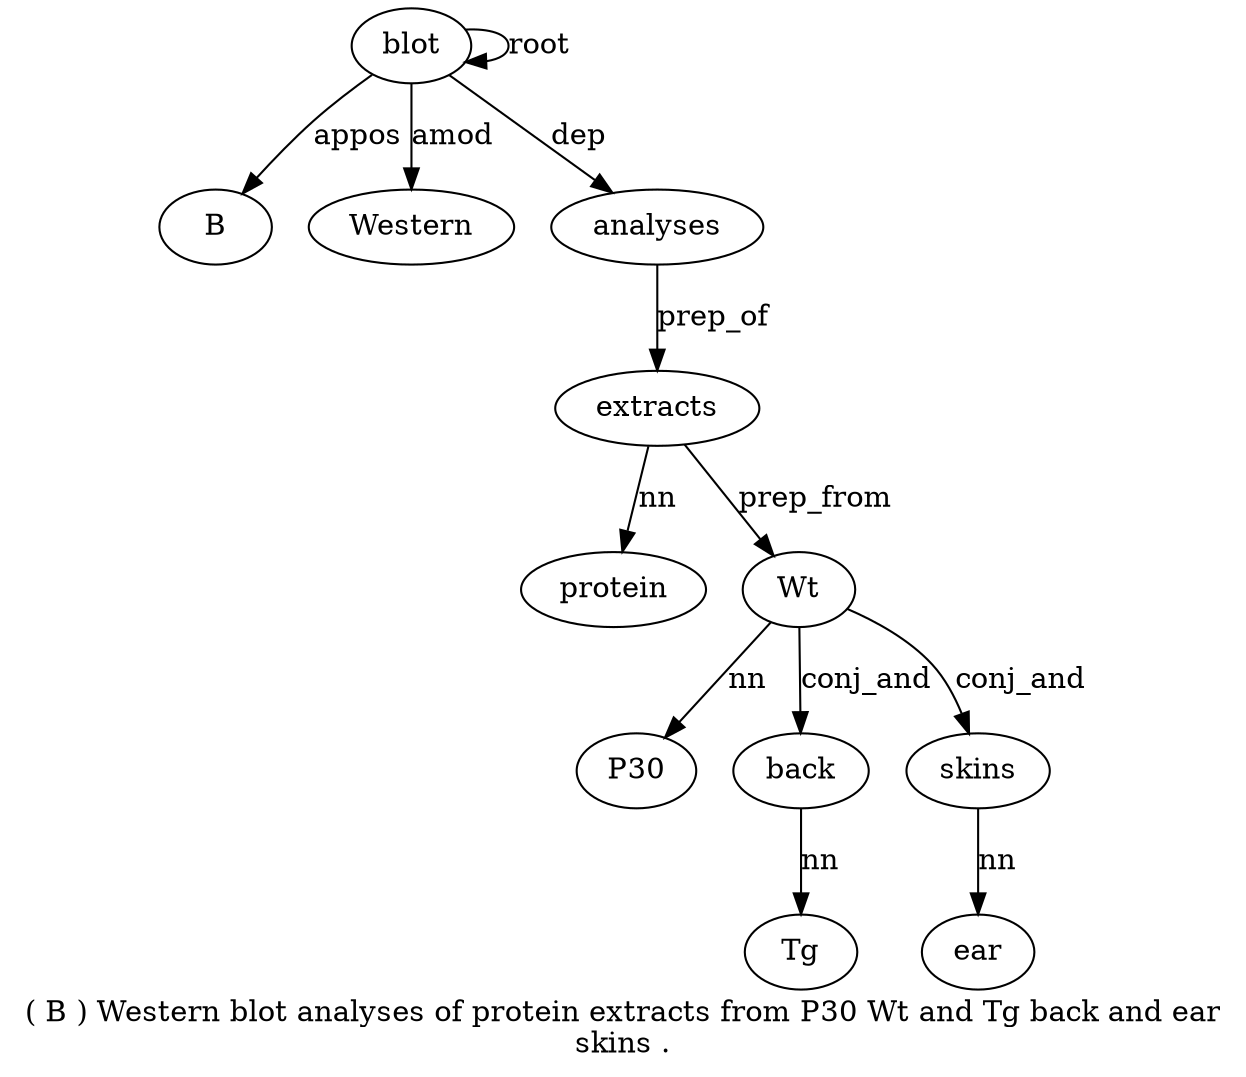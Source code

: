digraph "( B ) Western blot analyses of protein extracts from P30 Wt and Tg back and ear skins ." {
label="( B ) Western blot analyses of protein extracts from P30 Wt and Tg back and ear
skins .";
blot5 [style=filled, fillcolor=white, label=blot];
B2 [style=filled, fillcolor=white, label=B];
blot5 -> B2  [label=appos];
Western4 [style=filled, fillcolor=white, label=Western];
blot5 -> Western4  [label=amod];
blot5 -> blot5  [label=root];
analyses6 [style=filled, fillcolor=white, label=analyses];
blot5 -> analyses6  [label=dep];
extracts9 [style=filled, fillcolor=white, label=extracts];
protein8 [style=filled, fillcolor=white, label=protein];
extracts9 -> protein8  [label=nn];
analyses6 -> extracts9  [label=prep_of];
Wt12 [style=filled, fillcolor=white, label=Wt];
P3011 [style=filled, fillcolor=white, label=P30];
Wt12 -> P3011  [label=nn];
extracts9 -> Wt12  [label=prep_from];
back15 [style=filled, fillcolor=white, label=back];
Tg14 [style=filled, fillcolor=white, label=Tg];
back15 -> Tg14  [label=nn];
Wt12 -> back15  [label=conj_and];
skins18 [style=filled, fillcolor=white, label=skins];
ear17 [style=filled, fillcolor=white, label=ear];
skins18 -> ear17  [label=nn];
Wt12 -> skins18  [label=conj_and];
}
